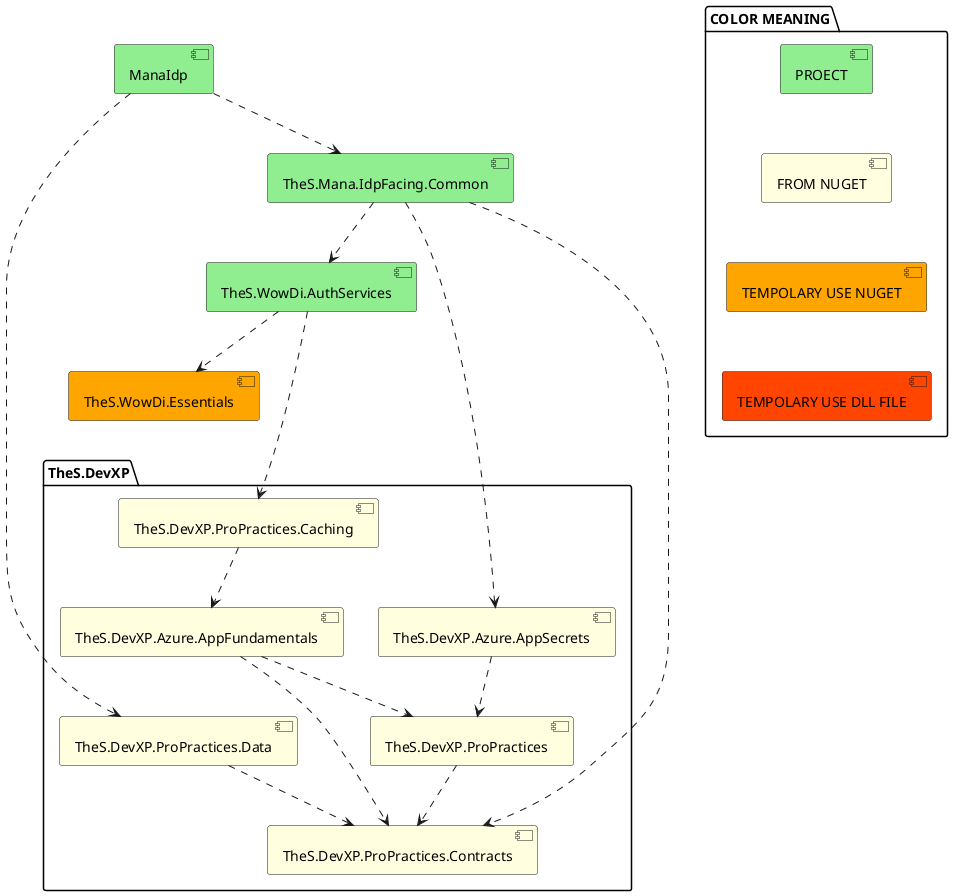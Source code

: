 @startuml IdpDaddy

package "COLOR MEANING" {
	[PROECT] #LightGreen
	[FROM NUGET] #LightYellow
	[TEMPOLARY USE NUGET] #Orange
	[TEMPOLARY USE DLL FILE] #OrangeRed

	[PROECT] -[hidden]- [FROM NUGET]
	[FROM NUGET] -[hidden]- [TEMPOLARY USE NUGET]
	[TEMPOLARY USE NUGET] -[hidden]- [TEMPOLARY USE DLL FILE]
}

[ManaIdp] #LightGreen
[TheS.Mana.IdpFacing.Common] #LightGreen
[TheS.WowDi.AuthServices] #LightGreen
package TheS.DevXP {
	[TheS.DevXP.Azure.AppFundamentals] #LightYellow
	[TheS.DevXP.Azure.AppSecrets] #LightYellow
	[TheS.DevXP.ProPractices] #LightYellow
	[TheS.DevXP.ProPractices.Caching] #LightYellow
	[TheS.DevXP.ProPractices.Contracts] #LightYellow
	[TheS.DevXP.ProPractices.Data] #LightYellow
}
[TheS.WowDi.Essentials] #Orange



[ManaIdp] ..> [TheS.Mana.IdpFacing.Common]
[ManaIdp] ..> [TheS.DevXP.ProPractices.Data]
[TheS.DevXP.ProPractices.Data] ..> [TheS.DevXP.ProPractices.Contracts]
[TheS.Mana.IdpFacing.Common] ..> [TheS.DevXP.Azure.AppSecrets]
[TheS.DevXP.Azure.AppSecrets] ..> [TheS.DevXP.ProPractices]
[TheS.DevXP.ProPractices] ..> [TheS.DevXP.ProPractices.Contracts]
[TheS.Mana.IdpFacing.Common] ..> [TheS.WowDi.AuthServices]
[TheS.WowDi.AuthServices] ...> [TheS.DevXP.ProPractices.Caching]
[TheS.DevXP.ProPractices.Caching] ..> [TheS.DevXP.Azure.AppFundamentals]
[TheS.DevXP.Azure.AppFundamentals] ..> [TheS.DevXP.ProPractices]
[TheS.DevXP.Azure.AppFundamentals] ..> [TheS.DevXP.ProPractices.Contracts]
[TheS.Mana.IdpFacing.Common] ..> [TheS.DevXP.ProPractices.Contracts]
[TheS.WowDi.AuthServices] ..> [TheS.WowDi.Essentials]

@enduml